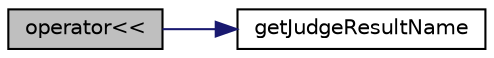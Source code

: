 digraph "operator&lt;&lt;"
{
 // LATEX_PDF_SIZE
  edge [fontname="Helvetica",fontsize="10",labelfontname="Helvetica",labelfontsize="10"];
  node [fontname="Helvetica",fontsize="10",shape=record];
  rankdir="LR";
  Node12 [label="operator\<\<",height=0.2,width=0.4,color="black", fillcolor="grey75", style="filled", fontcolor="black",tooltip="重载 UnitedJudgeResult 类的 << 运算符，输出其对应含义的类型说明"];
  Node12 -> Node13 [color="midnightblue",fontsize="10",style="solid",fontname="Helvetica"];
  Node13 [label="getJudgeResultName",height=0.2,width=0.4,color="black", fillcolor="white", style="filled",URL="$united__resource_8hpp.html#a605507f7128810bb04f93a068208dafe",tooltip="根据传入的 UnitedJudgeResult，返回其对应含义的类型说明。"];
}
